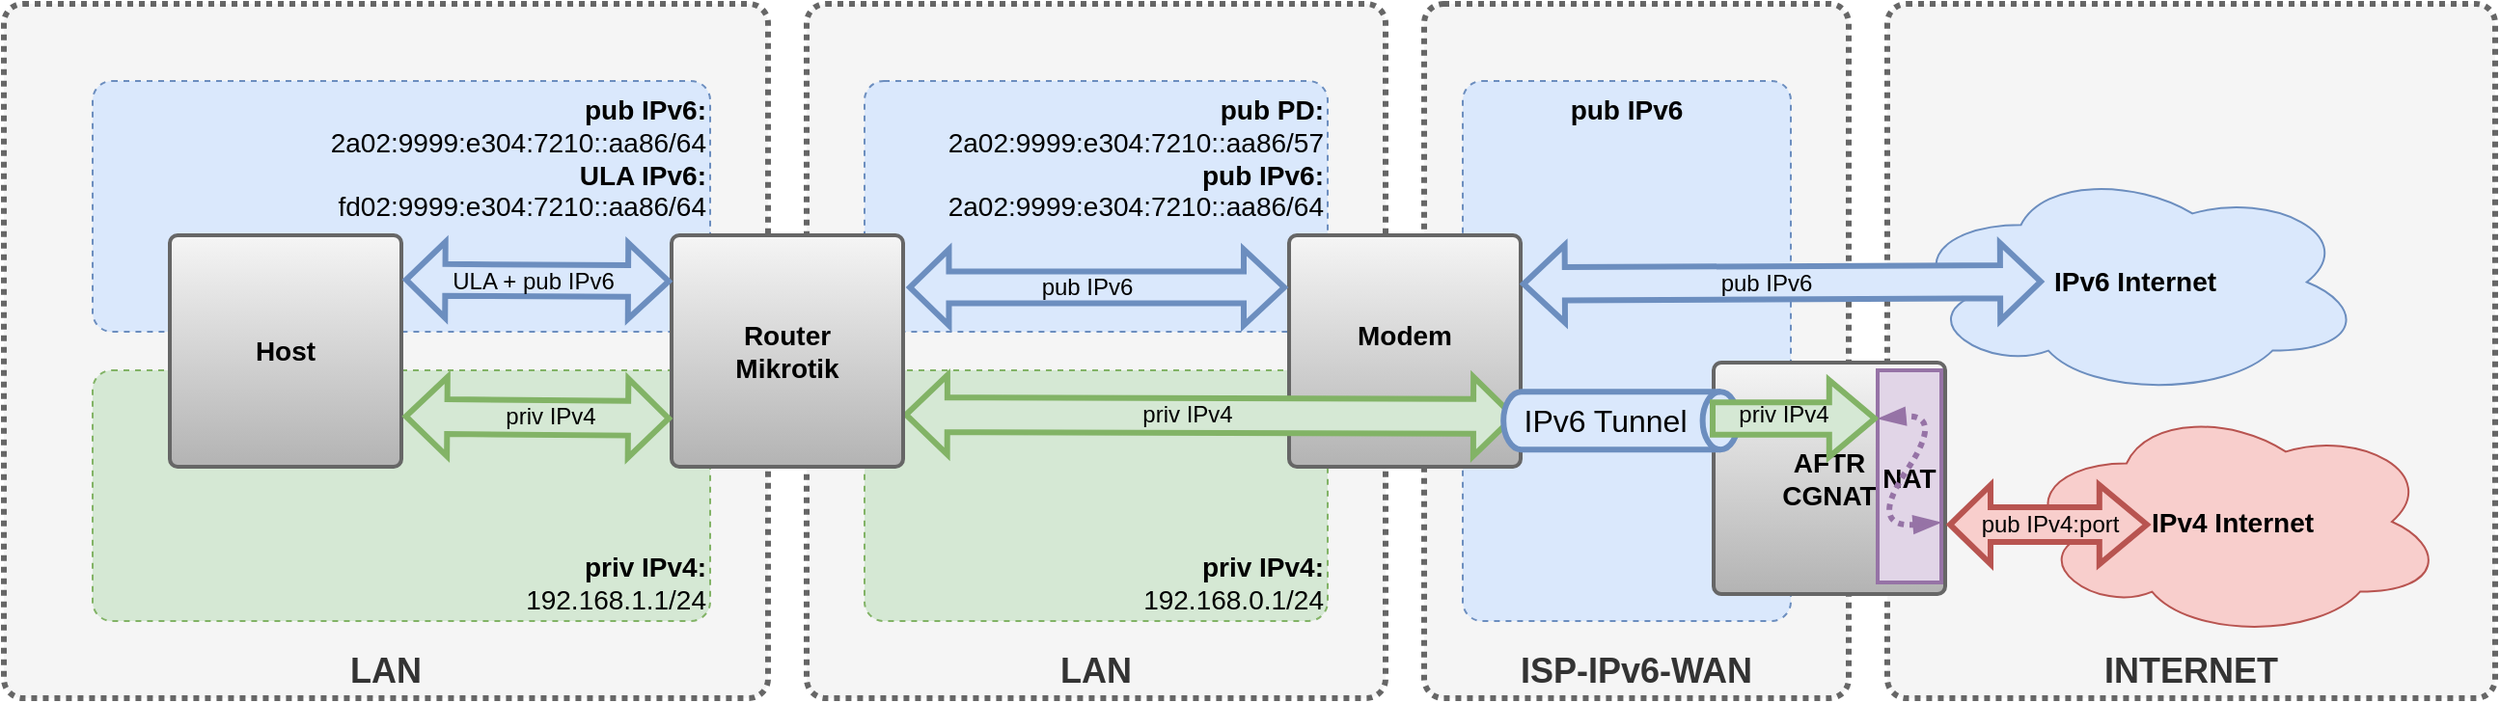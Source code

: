 <mxfile version="20.3.0" type="device"><diagram id="-pcDls9LanKbq8XRs3w0" name="Page-1"><mxGraphModel dx="2305" dy="713" grid="1" gridSize="10" guides="1" tooltips="1" connect="1" arrows="1" fold="1" page="1" pageScale="1" pageWidth="827" pageHeight="1169" math="0" shadow="0"><root><mxCell id="0"/><mxCell id="1" parent="0"/><mxCell id="I1XEyFE_oJZhiUIuwIMh-34" value="&lt;font style=&quot;&quot;&gt;&lt;b style=&quot;&quot;&gt;&lt;font style=&quot;font-size: 18px;&quot;&gt;LAN&lt;/font&gt;&lt;/b&gt;&lt;br&gt;&lt;/font&gt;" style="rounded=1;whiteSpace=wrap;html=1;absoluteArcSize=1;verticalAlign=bottom;align=center;fillColor=#f5f5f5;dashed=1;strokeWidth=3;dashPattern=1 1;perimeterSpacing=0;strokeColor=#666666;fontColor=#333333;" parent="1" vertex="1"><mxGeometry x="10" y="200" width="300" height="360" as="geometry"/></mxCell><mxCell id="-CqCPPBQiTnHxtfTG_Se-8" value="&lt;font style=&quot;&quot;&gt;&lt;b style=&quot;&quot;&gt;&lt;font style=&quot;font-size: 18px;&quot;&gt;LAN&lt;/font&gt;&lt;/b&gt;&lt;br&gt;&lt;/font&gt;" style="rounded=1;whiteSpace=wrap;html=1;absoluteArcSize=1;verticalAlign=bottom;align=center;fillColor=#f5f5f5;dashed=1;strokeWidth=3;dashPattern=1 1;perimeterSpacing=0;strokeColor=#666666;gradientDirection=south;fontColor=#333333;" parent="1" vertex="1"><mxGeometry x="-406" y="200" width="396" height="360" as="geometry"/></mxCell><mxCell id="I1XEyFE_oJZhiUIuwIMh-40" value="&lt;font style=&quot;&quot;&gt;&lt;b style=&quot;&quot;&gt;&lt;font style=&quot;font-size: 18px;&quot;&gt;INTERNET&lt;/font&gt;&lt;/b&gt;&lt;br&gt;&lt;/font&gt;" style="rounded=1;whiteSpace=wrap;html=1;absoluteArcSize=1;verticalAlign=bottom;align=center;fillColor=#f5f5f5;dashed=1;strokeWidth=3;dashPattern=1 1;perimeterSpacing=0;strokeColor=#666666;fillStyle=auto;fontColor=#333333;" parent="1" vertex="1"><mxGeometry x="570" y="200" width="315" height="360" as="geometry"/></mxCell><mxCell id="I1XEyFE_oJZhiUIuwIMh-38" value="&lt;font style=&quot;&quot;&gt;&lt;b style=&quot;&quot;&gt;&lt;font style=&quot;font-size: 18px;&quot;&gt;ISP-IPv6-WAN&lt;/font&gt;&lt;/b&gt;&lt;br&gt;&lt;/font&gt;" style="rounded=1;whiteSpace=wrap;html=1;absoluteArcSize=1;verticalAlign=bottom;align=center;fillColor=#f5f5f5;dashed=1;strokeWidth=3;dashPattern=1 1;perimeterSpacing=0;strokeColor=#666666;fontColor=#333333;" parent="1" vertex="1"><mxGeometry x="330" y="200" width="220" height="360" as="geometry"/></mxCell><mxCell id="I1XEyFE_oJZhiUIuwIMh-8" value="&lt;b&gt;&lt;font style=&quot;font-size: 14px;&quot;&gt;IPv4 Internet&lt;/font&gt;&lt;/b&gt;" style="ellipse;shape=cloud;whiteSpace=wrap;html=1;fillColor=#f8cecc;strokeColor=#b85450;" parent="1" vertex="1"><mxGeometry x="639" y="408" width="220" height="121" as="geometry"/></mxCell><mxCell id="I1XEyFE_oJZhiUIuwIMh-4" value="&lt;b&gt;&lt;font style=&quot;font-size: 14px;&quot;&gt;pub IPv6&lt;/font&gt;&lt;/b&gt;" style="rounded=1;whiteSpace=wrap;html=1;fillColor=#dae8fc;strokeColor=#6c8ebf;absoluteArcSize=1;verticalAlign=top;align=center;dashed=1;" parent="1" vertex="1"><mxGeometry x="350" y="240" width="170" height="280" as="geometry"/></mxCell><mxCell id="I1XEyFE_oJZhiUIuwIMh-3" value="&lt;font style=&quot;font-size: 14px;&quot;&gt;&lt;b&gt;priv IPv4:&lt;/b&gt;&lt;br&gt;192.168.0.1/24&lt;br&gt;&lt;/font&gt;" style="rounded=1;whiteSpace=wrap;html=1;fillColor=#d5e8d4;strokeColor=#82b366;absoluteArcSize=1;verticalAlign=bottom;align=right;dashed=1;" parent="1" vertex="1"><mxGeometry x="40" y="390" width="240" height="130" as="geometry"/></mxCell><mxCell id="I1XEyFE_oJZhiUIuwIMh-7" value="&lt;b&gt;&lt;font style=&quot;font-size: 14px;&quot;&gt;IPv6 Internet&lt;/font&gt;&lt;/b&gt;" style="ellipse;shape=cloud;whiteSpace=wrap;html=1;fillColor=#dae8fc;strokeColor=#6c8ebf;" parent="1" vertex="1"><mxGeometry x="580" y="285" width="237" height="118.5" as="geometry"/></mxCell><mxCell id="I1XEyFE_oJZhiUIuwIMh-9" value="&lt;font style=&quot;font-size: 14px;&quot;&gt;&lt;b&gt;pub PD:&lt;br&gt;&lt;/b&gt;2a02:9999:e304:7210::aa86/57&lt;b&gt;&lt;br&gt;pub IPv6:&lt;/b&gt;&lt;br&gt;2a02:9999:e304:7210::aa86/64&lt;br&gt;&lt;/font&gt;" style="rounded=1;whiteSpace=wrap;html=1;fillColor=#dae8fc;strokeColor=#6c8ebf;absoluteArcSize=1;verticalAlign=top;align=right;dashed=1;" parent="1" vertex="1"><mxGeometry x="40" y="240" width="240" height="130" as="geometry"/></mxCell><mxCell id="I1XEyFE_oJZhiUIuwIMh-33" value="&lt;b&gt;Modem&lt;br&gt;&lt;br&gt;&lt;/b&gt;" style="rounded=1;whiteSpace=wrap;html=1;fontSize=14;fillColor=#f5f5f5;strokeColor=#666666;strokeWidth=2;arcSize=8;absoluteArcSize=1;gradientColor=#b3b3b3;" parent="1" vertex="1"><mxGeometry x="260" y="320" width="120" height="120" as="geometry"/></mxCell><mxCell id="I1XEyFE_oJZhiUIuwIMh-39" value="&lt;b&gt;AFTR&lt;br&gt;CGNAT&lt;/b&gt;" style="rounded=1;whiteSpace=wrap;html=1;fontSize=14;fillColor=#f5f5f5;strokeColor=#666666;strokeWidth=2;absoluteArcSize=1;arcSize=8;gradientColor=#b3b3b3;" parent="1" vertex="1"><mxGeometry x="480" y="386" width="120" height="120" as="geometry"/></mxCell><mxCell id="I1XEyFE_oJZhiUIuwIMh-41" value="" style="shape=flexArrow;endArrow=classic;startArrow=classic;html=1;rounded=0;fontSize=18;fillColor=#dae8fc;strokeColor=#6c8ebf;strokeWidth=3;width=14.4;startSize=5.744;gradientColor=none;" parent="1" edge="1"><mxGeometry width="100" height="100" relative="1" as="geometry"><mxPoint x="62" y="347" as="sourcePoint"/><mxPoint x="259" y="347" as="targetPoint"/></mxGeometry></mxCell><mxCell id="I1XEyFE_oJZhiUIuwIMh-54" value="&lt;span style=&quot;&quot;&gt;pub IPv6&lt;/span&gt;" style="edgeLabel;html=1;align=center;verticalAlign=middle;resizable=0;points=[];fontSize=12;labelBackgroundColor=none;" parent="I1XEyFE_oJZhiUIuwIMh-41" vertex="1" connectable="0"><mxGeometry x="-0.097" y="-1" relative="1" as="geometry"><mxPoint x="4" y="-1" as="offset"/></mxGeometry></mxCell><mxCell id="I1XEyFE_oJZhiUIuwIMh-42" value="" style="shape=flexArrow;endArrow=classic;startArrow=classic;html=1;rounded=0;fontSize=18;fillColor=#d5e8d4;strokeColor=#82b366;strokeWidth=3;width=16;startSize=6.132;gradientColor=none;" parent="1" edge="1"><mxGeometry width="100" height="100" relative="1" as="geometry"><mxPoint x="60" y="413" as="sourcePoint"/><mxPoint x="378" y="414" as="targetPoint"/></mxGeometry></mxCell><mxCell id="I1XEyFE_oJZhiUIuwIMh-53" value="&lt;span style=&quot;&quot;&gt;priv IPv4&lt;/span&gt;" style="edgeLabel;html=1;align=center;verticalAlign=middle;resizable=0;points=[];fontSize=12;labelBackgroundColor=none;" parent="I1XEyFE_oJZhiUIuwIMh-42" vertex="1" connectable="0"><mxGeometry x="-0.207" y="2" relative="1" as="geometry"><mxPoint x="21" y="1" as="offset"/></mxGeometry></mxCell><mxCell id="I1XEyFE_oJZhiUIuwIMh-44" value="&lt;font style=&quot;font-size: 16px;&quot;&gt;IPv6 Tunnel&lt;/font&gt;" style="shape=cylinder3;whiteSpace=wrap;html=1;boundedLbl=1;backgroundOutline=1;size=9.219;fontSize=18;strokeWidth=3;fillColor=#dae8fc;rotation=90;strokeColor=#6c8ebf;verticalAlign=middle;horizontal=0;" parent="1" vertex="1"><mxGeometry x="416.92" y="355.27" width="30" height="121.65" as="geometry"/></mxCell><mxCell id="I1XEyFE_oJZhiUIuwIMh-62" value="" style="shape=flexArrow;endArrow=classic;startArrow=classic;html=1;rounded=0;fontSize=18;exitX=1;exitY=0.25;exitDx=0;exitDy=0;fillColor=#dae8fc;strokeColor=#6c8ebf;strokeWidth=3;width=15.2;startSize=6.136;" parent="1" edge="1"><mxGeometry width="100" height="100" relative="1" as="geometry"><mxPoint x="380" y="345.26" as="sourcePoint"/><mxPoint x="651" y="344" as="targetPoint"/></mxGeometry></mxCell><mxCell id="I1XEyFE_oJZhiUIuwIMh-63" value="&lt;span style=&quot;&quot;&gt;pub IPv6&lt;/span&gt;" style="edgeLabel;html=1;align=center;verticalAlign=middle;resizable=0;points=[];fontSize=12;labelBackgroundColor=none;" parent="I1XEyFE_oJZhiUIuwIMh-62" vertex="1" connectable="0"><mxGeometry x="-0.097" y="-1" relative="1" as="geometry"><mxPoint x="4" y="-1" as="offset"/></mxGeometry></mxCell><mxCell id="I1XEyFE_oJZhiUIuwIMh-66" value="&lt;font style=&quot;font-size: 14px;&quot;&gt;&lt;b&gt;NAT&lt;/b&gt;&lt;/font&gt;" style="text;html=1;strokeColor=#9673a6;fillColor=#e1d5e7;align=center;verticalAlign=middle;whiteSpace=wrap;rounded=0;shadow=0;glass=0;labelBackgroundColor=none;sketch=0;fontSize=16;rotation=0;strokeWidth=2;" parent="1" vertex="1"><mxGeometry x="565" y="390" width="33" height="110" as="geometry"/></mxCell><mxCell id="I1XEyFE_oJZhiUIuwIMh-48" value="" style="shape=flexArrow;endArrow=classic;html=1;rounded=0;fontSize=18;strokeWidth=3;fillColor=#d5e8d4;strokeColor=#82b366;width=14.8;endSize=6.868;" parent="1" edge="1"><mxGeometry width="50" height="50" relative="1" as="geometry"><mxPoint x="478" y="415" as="sourcePoint"/><mxPoint x="565" y="415" as="targetPoint"/></mxGeometry></mxCell><mxCell id="I1XEyFE_oJZhiUIuwIMh-52" value="&lt;font style=&quot;font-size: 12px;&quot;&gt;priv IPv4&lt;/font&gt;" style="edgeLabel;html=1;align=center;verticalAlign=middle;resizable=0;points=[];fontSize=18;labelBackgroundColor=none;" parent="I1XEyFE_oJZhiUIuwIMh-48" vertex="1" connectable="0"><mxGeometry x="-0.222" relative="1" as="geometry"><mxPoint x="4" y="-4" as="offset"/></mxGeometry></mxCell><mxCell id="I1XEyFE_oJZhiUIuwIMh-77" value="" style="curved=1;endArrow=blockThin;html=1;dashed=1;dashPattern=1 1;fontSize=14;strokeWidth=3;startArrow=blockThin;startFill=1;fillColor=#e1d5e7;strokeColor=#9673a6;endFill=1;" parent="1" edge="1"><mxGeometry width="50" height="50" relative="1" as="geometry"><mxPoint x="597" y="469" as="sourcePoint"/><mxPoint x="566" y="415" as="targetPoint"/><Array as="points"><mxPoint x="560" y="472"/><mxPoint x="600" y="412"/></Array></mxGeometry></mxCell><mxCell id="I1XEyFE_oJZhiUIuwIMh-78" value="" style="shape=flexArrow;endArrow=classic;startArrow=classic;html=1;rounded=0;fontSize=18;exitX=1;exitY=0.75;exitDx=0;exitDy=0;fillColor=#f8cecc;strokeColor=#b85450;strokeWidth=3;width=16;endSize=7.2;" parent="1" edge="1"><mxGeometry width="100" height="100" relative="1" as="geometry"><mxPoint x="601" y="470" as="sourcePoint"/><mxPoint x="706" y="470" as="targetPoint"/></mxGeometry></mxCell><mxCell id="I1XEyFE_oJZhiUIuwIMh-79" value="&lt;span style=&quot;&quot;&gt;pub IPv4:port&lt;/span&gt;" style="edgeLabel;html=1;align=center;verticalAlign=middle;resizable=0;points=[];fontSize=12;labelBackgroundColor=none;" parent="I1XEyFE_oJZhiUIuwIMh-78" vertex="1" connectable="0"><mxGeometry x="-0.207" y="2" relative="1" as="geometry"><mxPoint x="11" y="2" as="offset"/></mxGeometry></mxCell><mxCell id="-CqCPPBQiTnHxtfTG_Se-1" value="&lt;font style=&quot;font-size: 14px;&quot;&gt;&lt;b&gt;pub IPv6:&lt;/b&gt;&lt;br&gt;2a02:9999:e304:7210::aa86/64&lt;br&gt;&lt;b&gt;ULA IPv6:&lt;/b&gt;&lt;br&gt;fd02:9999:e304:7210::aa86/64&lt;br&gt;&lt;/font&gt;" style="rounded=1;whiteSpace=wrap;html=1;fillColor=#dae8fc;strokeColor=#6c8ebf;absoluteArcSize=1;verticalAlign=top;align=right;dashed=1;" parent="1" vertex="1"><mxGeometry x="-360" y="240" width="320" height="130" as="geometry"/></mxCell><mxCell id="-CqCPPBQiTnHxtfTG_Se-2" value="&lt;font style=&quot;font-size: 14px;&quot;&gt;&lt;b&gt;priv IPv4:&lt;/b&gt;&lt;br&gt;192.168.1.1/24&lt;br&gt;&lt;/font&gt;" style="rounded=1;whiteSpace=wrap;html=1;fillColor=#d5e8d4;strokeColor=#82b366;absoluteArcSize=1;verticalAlign=bottom;align=right;dashed=1;" parent="1" vertex="1"><mxGeometry x="-360" y="390" width="320" height="130" as="geometry"/></mxCell><mxCell id="-CqCPPBQiTnHxtfTG_Se-3" value="&lt;b&gt;Host&lt;/b&gt;" style="rounded=1;whiteSpace=wrap;html=1;fontSize=14;fillColor=#f5f5f5;strokeColor=#666666;sketch=0;glass=0;shadow=0;absoluteArcSize=1;strokeWidth=2;arcSize=8;gradientColor=#b3b3b3;" parent="1" vertex="1"><mxGeometry x="-320" y="320" width="120" height="120" as="geometry"/></mxCell><mxCell id="I1XEyFE_oJZhiUIuwIMh-32" value="&lt;b&gt;Router&lt;br&gt;Mikrotik&lt;br&gt;&lt;/b&gt;" style="rounded=1;whiteSpace=wrap;html=1;fontSize=14;fillColor=#f5f5f5;strokeColor=#666666;sketch=0;glass=0;shadow=0;absoluteArcSize=1;strokeWidth=2;arcSize=8;gradientColor=#b3b3b3;" parent="1" vertex="1"><mxGeometry x="-60" y="320" width="120" height="120" as="geometry"/></mxCell><mxCell id="-CqCPPBQiTnHxtfTG_Se-4" value="" style="shape=flexArrow;endArrow=classic;startArrow=classic;html=1;rounded=0;fontSize=18;fillColor=#dae8fc;strokeColor=#6c8ebf;strokeWidth=3;width=14.4;startSize=5.744;gradientColor=none;" parent="1" edge="1"><mxGeometry width="100" height="100" relative="1" as="geometry"><mxPoint x="-199" y="343" as="sourcePoint"/><mxPoint x="-60" y="343.83" as="targetPoint"/></mxGeometry></mxCell><mxCell id="-CqCPPBQiTnHxtfTG_Se-5" value="&lt;span style=&quot;&quot;&gt;ULA + pub IPv6&lt;/span&gt;" style="edgeLabel;html=1;align=center;verticalAlign=middle;resizable=0;points=[];fontSize=12;labelBackgroundColor=none;" parent="-CqCPPBQiTnHxtfTG_Se-4" vertex="1" connectable="0"><mxGeometry x="-0.097" y="-1" relative="1" as="geometry"><mxPoint x="4" y="-1" as="offset"/></mxGeometry></mxCell><mxCell id="-CqCPPBQiTnHxtfTG_Se-6" value="" style="shape=flexArrow;endArrow=classic;startArrow=classic;html=1;rounded=0;fontSize=18;fillColor=#d5e8d4;strokeColor=#82b366;strokeWidth=3;width=16;startSize=6.132;gradientColor=none;exitX=1.007;exitY=0.782;exitDx=0;exitDy=0;exitPerimeter=0;" parent="1" source="-CqCPPBQiTnHxtfTG_Se-3" edge="1"><mxGeometry width="100" height="100" relative="1" as="geometry"><mxPoint x="-200" y="415" as="sourcePoint"/><mxPoint x="-60" y="415" as="targetPoint"/></mxGeometry></mxCell><mxCell id="-CqCPPBQiTnHxtfTG_Se-7" value="&lt;span style=&quot;&quot;&gt;priv IPv4&lt;/span&gt;" style="edgeLabel;html=1;align=center;verticalAlign=middle;resizable=0;points=[];fontSize=12;labelBackgroundColor=none;" parent="-CqCPPBQiTnHxtfTG_Se-6" vertex="1" connectable="0"><mxGeometry x="-0.207" y="2" relative="1" as="geometry"><mxPoint x="21" y="1" as="offset"/></mxGeometry></mxCell><mxCell id="qkMBaYLjit0W8r0cBxmo-6" value="" style="shape=image;verticalLabelPosition=bottom;labelBackgroundColor=default;verticalAlign=top;aspect=fixed;imageAspect=0;image=https://mirrors.creativecommons.org/presskit/buttons/88x31/png/by-nc-sa.eu.png;" parent="1" vertex="1"><mxGeometry x="770" y="210" width="102.91" height="36.01" as="geometry"/></mxCell></root></mxGraphModel></diagram></mxfile>